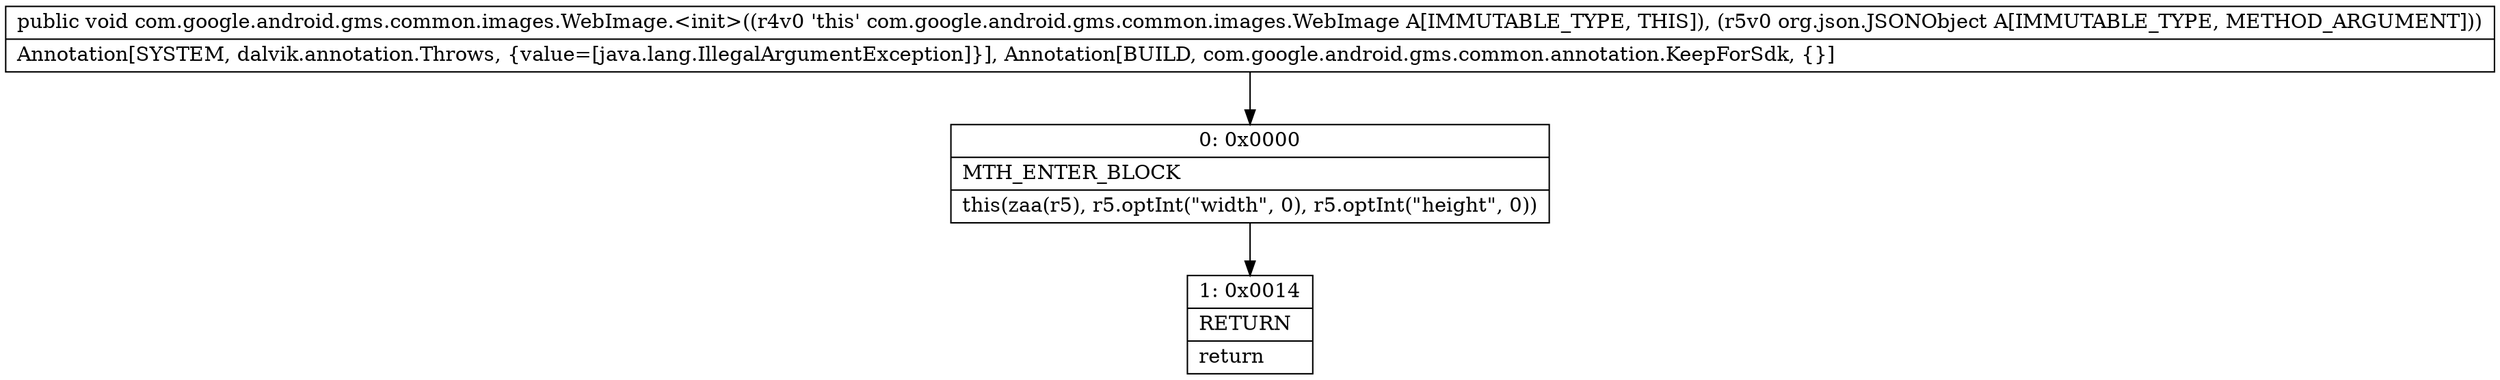 digraph "CFG forcom.google.android.gms.common.images.WebImage.\<init\>(Lorg\/json\/JSONObject;)V" {
Node_0 [shape=record,label="{0\:\ 0x0000|MTH_ENTER_BLOCK\l|this(zaa(r5), r5.optInt(\"width\", 0), r5.optInt(\"height\", 0))\l}"];
Node_1 [shape=record,label="{1\:\ 0x0014|RETURN\l|return\l}"];
MethodNode[shape=record,label="{public void com.google.android.gms.common.images.WebImage.\<init\>((r4v0 'this' com.google.android.gms.common.images.WebImage A[IMMUTABLE_TYPE, THIS]), (r5v0 org.json.JSONObject A[IMMUTABLE_TYPE, METHOD_ARGUMENT]))  | Annotation[SYSTEM, dalvik.annotation.Throws, \{value=[java.lang.IllegalArgumentException]\}], Annotation[BUILD, com.google.android.gms.common.annotation.KeepForSdk, \{\}]\l}"];
MethodNode -> Node_0;
Node_0 -> Node_1;
}

